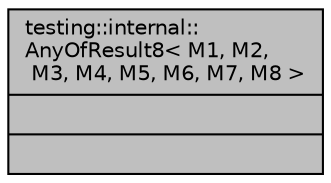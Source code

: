 digraph "testing::internal::AnyOfResult8&lt; M1, M2, M3, M4, M5, M6, M7, M8 &gt;"
{
  edge [fontname="Helvetica",fontsize="10",labelfontname="Helvetica",labelfontsize="10"];
  node [fontname="Helvetica",fontsize="10",shape=record];
  Node1 [label="{testing::internal::\lAnyOfResult8\< M1, M2,\l M3, M4, M5, M6, M7, M8 \>\n||}",height=0.2,width=0.4,color="black", fillcolor="grey75", style="filled", fontcolor="black"];
}
